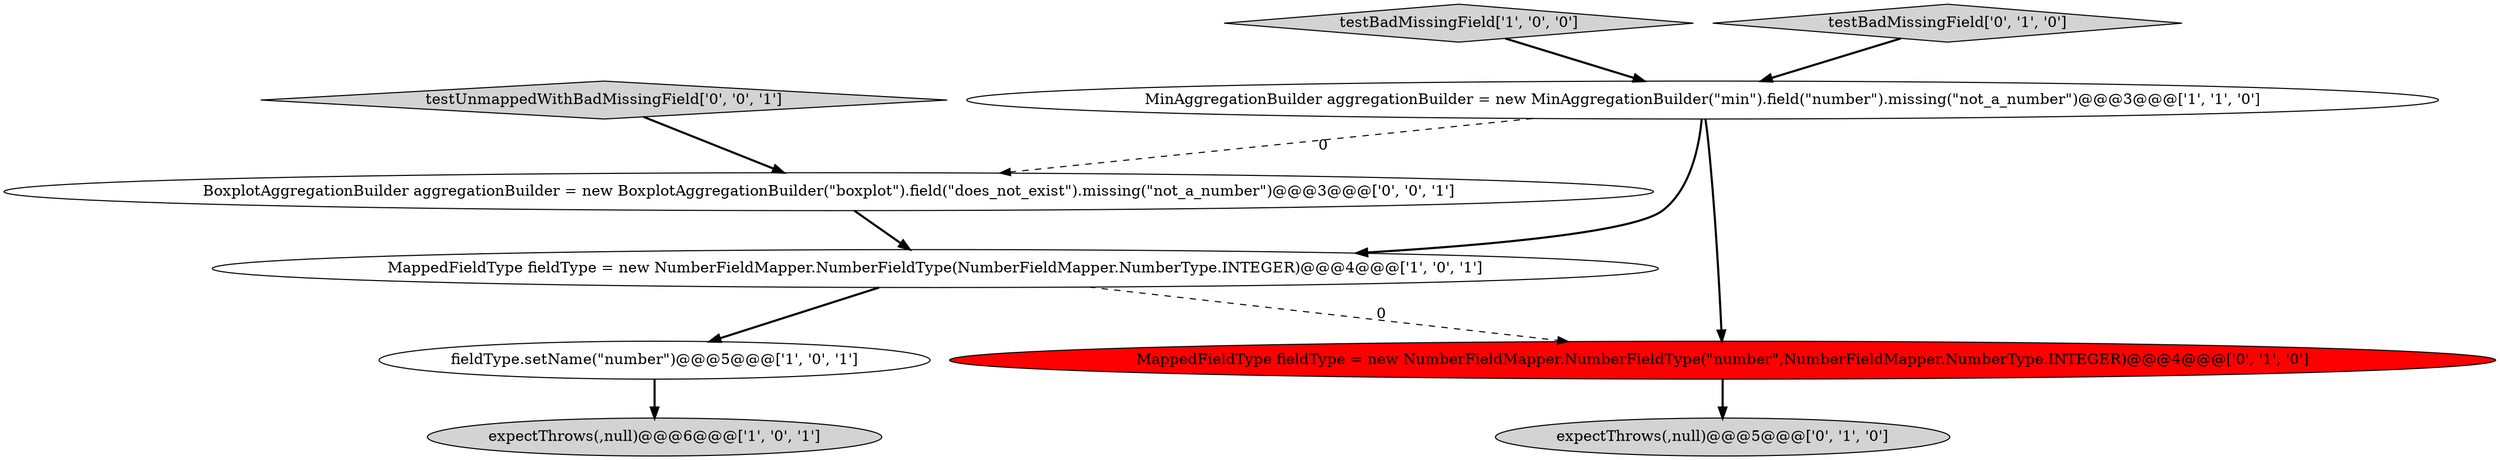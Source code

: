 digraph {
8 [style = filled, label = "testUnmappedWithBadMissingField['0', '0', '1']", fillcolor = lightgray, shape = diamond image = "AAA0AAABBB3BBB"];
3 [style = filled, label = "testBadMissingField['1', '0', '0']", fillcolor = lightgray, shape = diamond image = "AAA0AAABBB1BBB"];
0 [style = filled, label = "expectThrows(,null)@@@6@@@['1', '0', '1']", fillcolor = lightgray, shape = ellipse image = "AAA0AAABBB1BBB"];
2 [style = filled, label = "MappedFieldType fieldType = new NumberFieldMapper.NumberFieldType(NumberFieldMapper.NumberType.INTEGER)@@@4@@@['1', '0', '1']", fillcolor = white, shape = ellipse image = "AAA0AAABBB1BBB"];
6 [style = filled, label = "testBadMissingField['0', '1', '0']", fillcolor = lightgray, shape = diamond image = "AAA0AAABBB2BBB"];
1 [style = filled, label = "MinAggregationBuilder aggregationBuilder = new MinAggregationBuilder(\"min\").field(\"number\").missing(\"not_a_number\")@@@3@@@['1', '1', '0']", fillcolor = white, shape = ellipse image = "AAA0AAABBB1BBB"];
9 [style = filled, label = "BoxplotAggregationBuilder aggregationBuilder = new BoxplotAggregationBuilder(\"boxplot\").field(\"does_not_exist\").missing(\"not_a_number\")@@@3@@@['0', '0', '1']", fillcolor = white, shape = ellipse image = "AAA0AAABBB3BBB"];
4 [style = filled, label = "fieldType.setName(\"number\")@@@5@@@['1', '0', '1']", fillcolor = white, shape = ellipse image = "AAA0AAABBB1BBB"];
5 [style = filled, label = "expectThrows(,null)@@@5@@@['0', '1', '0']", fillcolor = lightgray, shape = ellipse image = "AAA0AAABBB2BBB"];
7 [style = filled, label = "MappedFieldType fieldType = new NumberFieldMapper.NumberFieldType(\"number\",NumberFieldMapper.NumberType.INTEGER)@@@4@@@['0', '1', '0']", fillcolor = red, shape = ellipse image = "AAA1AAABBB2BBB"];
6->1 [style = bold, label=""];
1->9 [style = dashed, label="0"];
1->2 [style = bold, label=""];
7->5 [style = bold, label=""];
3->1 [style = bold, label=""];
2->7 [style = dashed, label="0"];
2->4 [style = bold, label=""];
1->7 [style = bold, label=""];
9->2 [style = bold, label=""];
4->0 [style = bold, label=""];
8->9 [style = bold, label=""];
}
